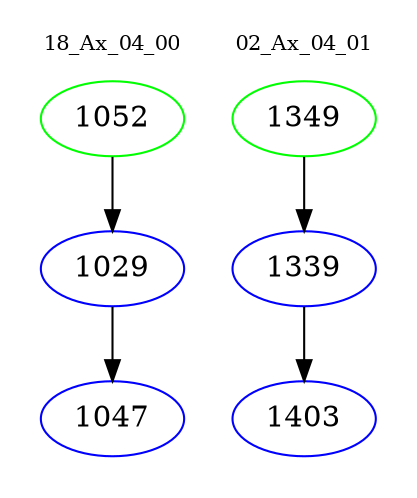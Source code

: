 digraph{
subgraph cluster_0 {
color = white
label = "18_Ax_04_00";
fontsize=10;
T0_1052 [label="1052", color="green"]
T0_1052 -> T0_1029 [color="black"]
T0_1029 [label="1029", color="blue"]
T0_1029 -> T0_1047 [color="black"]
T0_1047 [label="1047", color="blue"]
}
subgraph cluster_1 {
color = white
label = "02_Ax_04_01";
fontsize=10;
T1_1349 [label="1349", color="green"]
T1_1349 -> T1_1339 [color="black"]
T1_1339 [label="1339", color="blue"]
T1_1339 -> T1_1403 [color="black"]
T1_1403 [label="1403", color="blue"]
}
}
